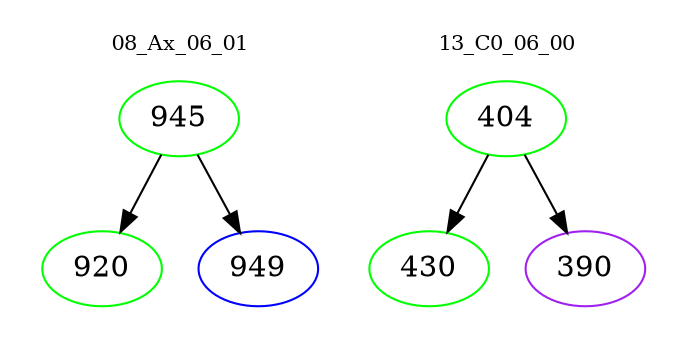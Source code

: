 digraph{
subgraph cluster_0 {
color = white
label = "08_Ax_06_01";
fontsize=10;
T0_945 [label="945", color="green"]
T0_945 -> T0_920 [color="black"]
T0_920 [label="920", color="green"]
T0_945 -> T0_949 [color="black"]
T0_949 [label="949", color="blue"]
}
subgraph cluster_1 {
color = white
label = "13_C0_06_00";
fontsize=10;
T1_404 [label="404", color="green"]
T1_404 -> T1_430 [color="black"]
T1_430 [label="430", color="green"]
T1_404 -> T1_390 [color="black"]
T1_390 [label="390", color="purple"]
}
}
